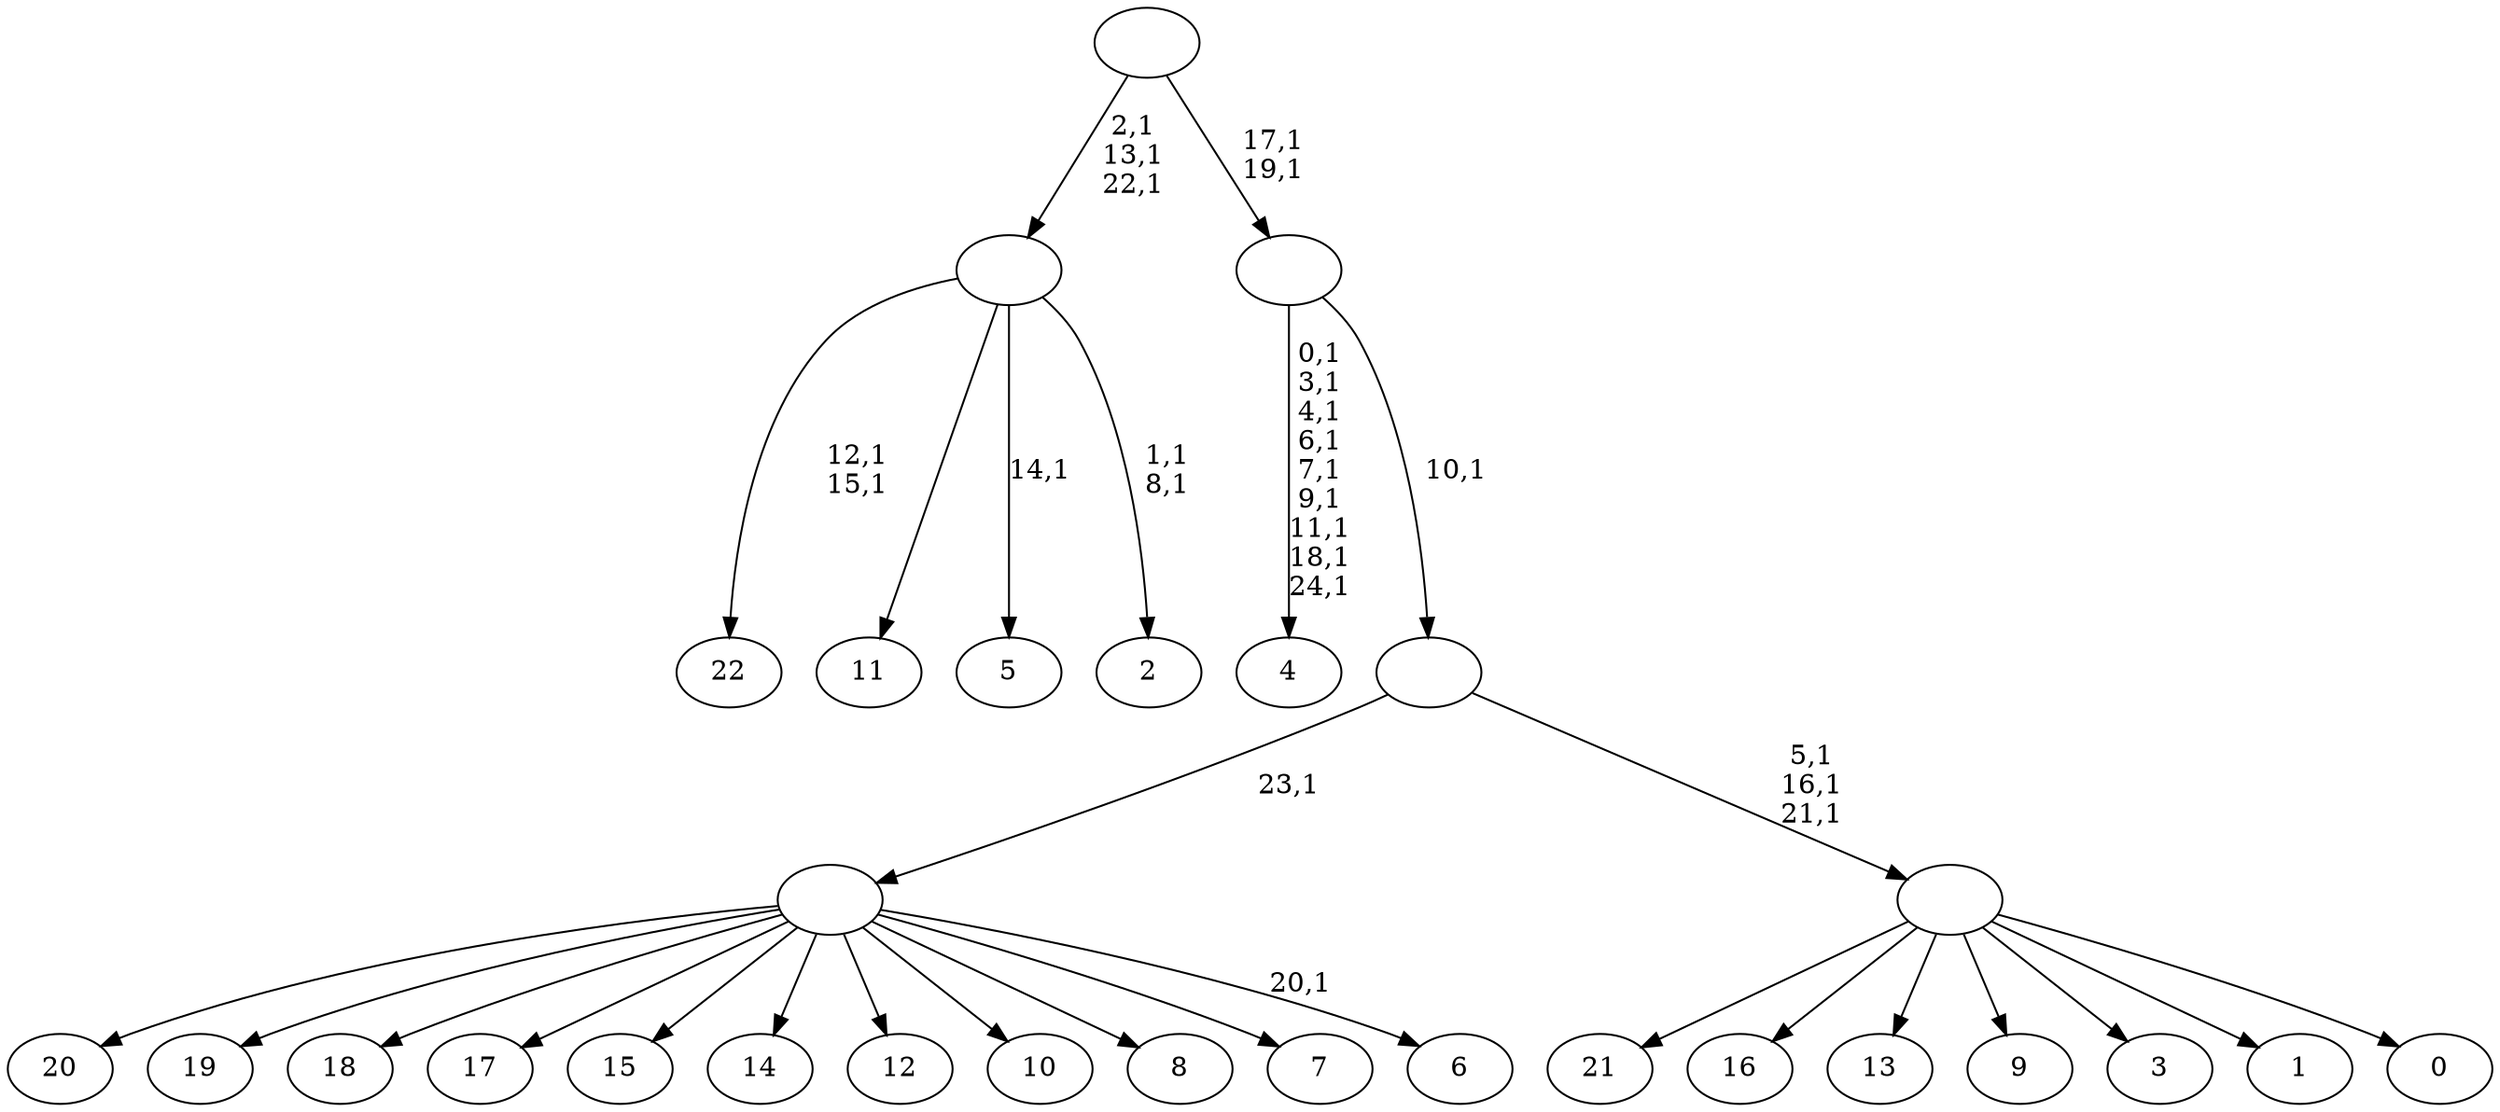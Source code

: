 digraph T {
	48 [label="22"]
	45 [label="21"]
	44 [label="20"]
	43 [label="19"]
	42 [label="18"]
	41 [label="17"]
	40 [label="16"]
	39 [label="15"]
	38 [label="14"]
	37 [label="13"]
	36 [label="12"]
	35 [label="11"]
	34 [label="10"]
	33 [label="9"]
	32 [label="8"]
	31 [label="7"]
	30 [label="6"]
	28 [label=""]
	27 [label="5"]
	25 [label="4"]
	15 [label="3"]
	14 [label="2"]
	11 [label=""]
	8 [label="1"]
	7 [label="0"]
	6 [label=""]
	3 [label=""]
	2 [label=""]
	0 [label=""]
	28 -> 30 [label="20,1"]
	28 -> 44 [label=""]
	28 -> 43 [label=""]
	28 -> 42 [label=""]
	28 -> 41 [label=""]
	28 -> 39 [label=""]
	28 -> 38 [label=""]
	28 -> 36 [label=""]
	28 -> 34 [label=""]
	28 -> 32 [label=""]
	28 -> 31 [label=""]
	11 -> 14 [label="1,1\n8,1"]
	11 -> 27 [label="14,1"]
	11 -> 48 [label="12,1\n15,1"]
	11 -> 35 [label=""]
	6 -> 45 [label=""]
	6 -> 40 [label=""]
	6 -> 37 [label=""]
	6 -> 33 [label=""]
	6 -> 15 [label=""]
	6 -> 8 [label=""]
	6 -> 7 [label=""]
	3 -> 6 [label="5,1\n16,1\n21,1"]
	3 -> 28 [label="23,1"]
	2 -> 25 [label="0,1\n3,1\n4,1\n6,1\n7,1\n9,1\n11,1\n18,1\n24,1"]
	2 -> 3 [label="10,1"]
	0 -> 2 [label="17,1\n19,1"]
	0 -> 11 [label="2,1\n13,1\n22,1"]
}

